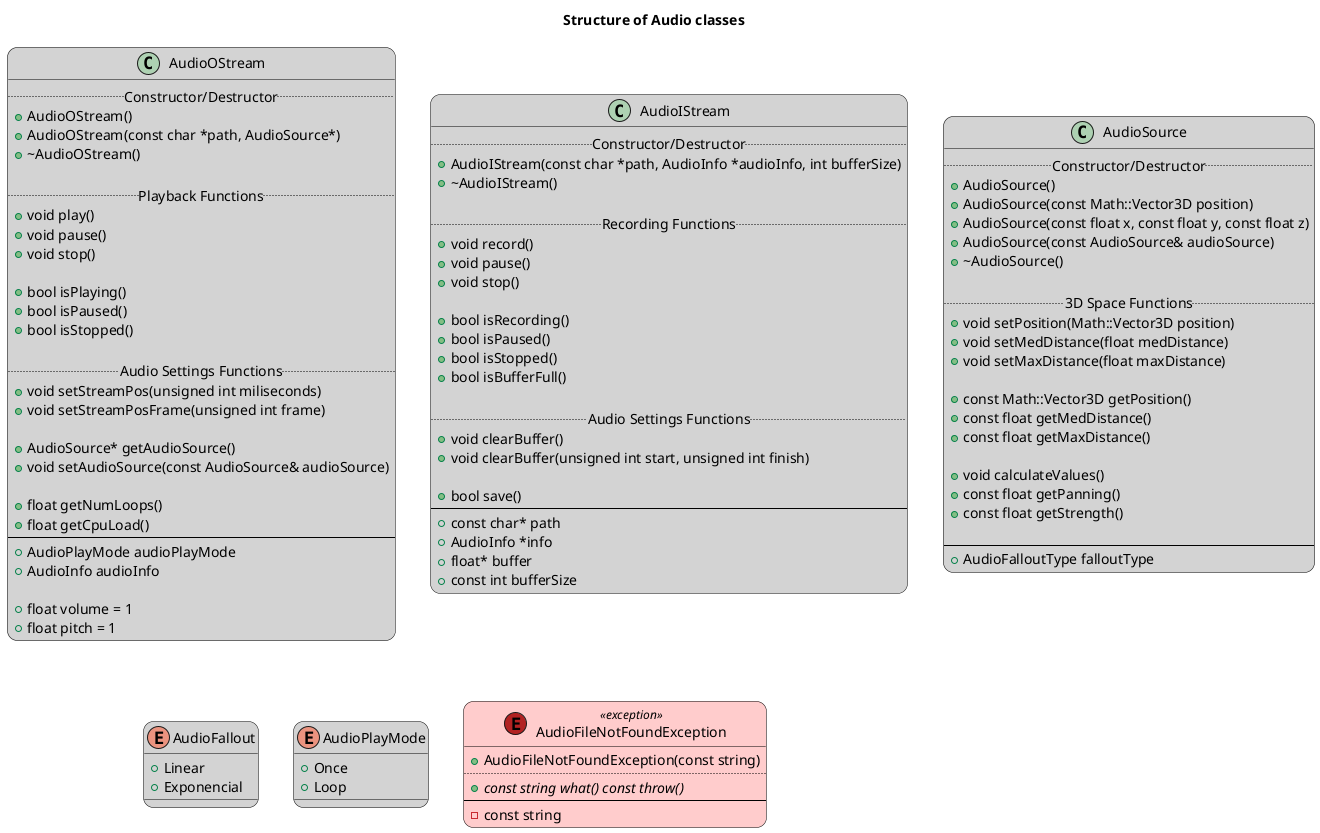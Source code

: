 @startuml
skinparam roundCorner 20

skinparam class {
	backgroundColor LightGray
	borderColor Black
}

!definelong exception(name, type = "T")
class name <<(E,firebrick) exception>> #FCC {
	+ name(const type)
	..
	+ {abstract} const type what() const throw()
	--
	- const type
}
!enddefinelong

title Structure of Audio classes

class AudioOStream {
	.. Constructor/Destructor ..
	+ AudioOStream()
	+ AudioOStream(const char *path, AudioSource*)
	+ ~AudioOStream()

	.. Playback Functions ..
	+ void play()
	+ void pause()
	+ void stop()

	+ bool isPlaying()
	+ bool isPaused()
	+ bool isStopped()

	.. Audio Settings Functions ..
	+ void setStreamPos(unsigned int miliseconds)
	+ void setStreamPosFrame(unsigned int frame)

	+ AudioSource* getAudioSource()
	+ void setAudioSource(const AudioSource& audioSource)

	+ float getNumLoops()
	+ float getCpuLoad()
	--
	+ AudioPlayMode audioPlayMode
	+ AudioInfo audioInfo

	+ float volume = 1
	+ float pitch = 1
}

class AudioIStream {
	.. Constructor/Destructor ..
	+ AudioIStream(const char *path, AudioInfo *audioInfo, int bufferSize)
	+ ~AudioIStream()

	.. Recording Functions ..
	+ void record()
	+ void pause()
	+ void stop()

	+ bool isRecording()
	+ bool isPaused()
	+ bool isStopped()
	+ bool isBufferFull()

	.. Audio Settings Functions ..
	+ void clearBuffer()
	+ void clearBuffer(unsigned int start, unsigned int finish)

	+ bool save()
	--
	+ const char* path
	+ AudioInfo *info
	+ float* buffer
	+ const int bufferSize
}

class AudioSource {
	.. Constructor/Destructor ..
	+ AudioSource()
	+ AudioSource(const Math::Vector3D position)
	+ AudioSource(const float x, const float y, const float z)
	+ AudioSource(const AudioSource& audioSource)
	+ ~AudioSource()

	.. 3D Space Functions ..
	+ void setPosition(Math::Vector3D position)
	+ void setMedDistance(float medDistance)
	+ void setMaxDistance(float maxDistance)

	+ const Math::Vector3D getPosition()
	+ const float getMedDistance()
	+ const float getMaxDistance()

	+ void calculateValues()
	+ const float getPanning()
	+ const float getStrength()

	--
	+ AudioFalloutType falloutType
}

enum AudioFallout {
	+ Linear
	+ Exponencial
}

enum AudioPlayMode {
	+ Once
	+ Loop
}

exception(AudioFileNotFoundException, string)
@enduml